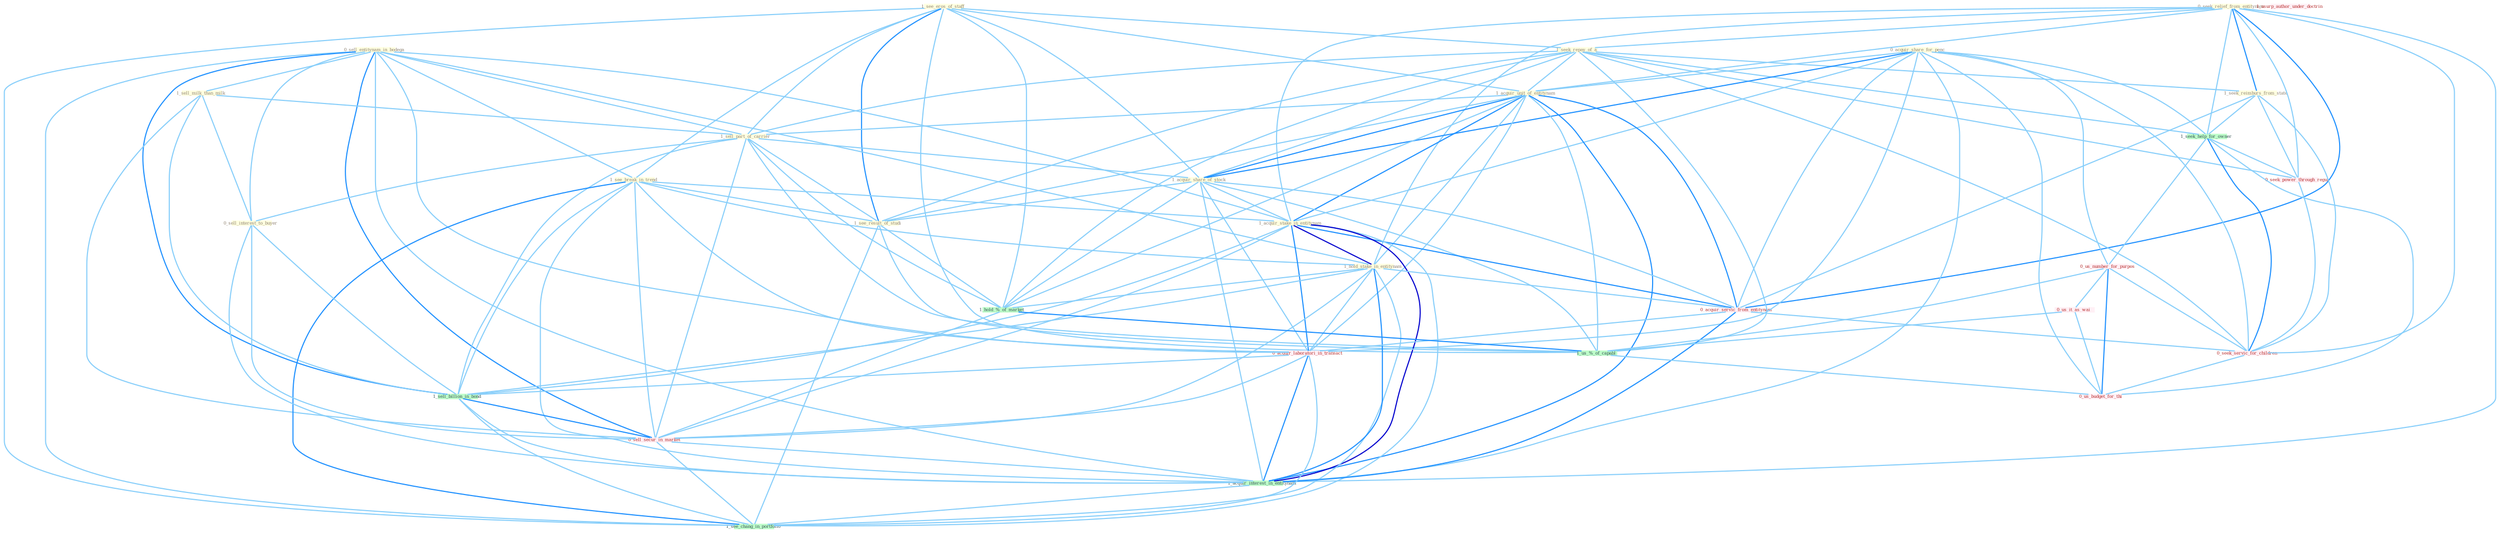 Graph G{ 
    node
    [shape=polygon,style=filled,width=.5,height=.06,color="#BDFCC9",fixedsize=true,fontsize=4,
    fontcolor="#2f4f4f"];
    {node
    [color="#ffffe0", fontcolor="#8b7d6b"] "1_see_eros_of_staff " "0_seek_relief_from_entitynam " "1_seek_repay_of_a " "0_acquir_share_for_penc " "0_sell_entitynam_in_bodega " "1_acquir_unit_of_entitynam " "1_sell_milk_than_milk " "1_sell_part_of_carrier " "1_see_break_in_trend " "1_acquir_share_of_stock " "1_seek_reimburs_from_state " "0_sell_interest_to_buyer " "1_acquir_stake_in_entitynam " "1_see_result_of_studi " "1_hold_stake_in_entitynam "}
{node [color="#fff0f5", fontcolor="#b22222"] "0_acquir_servic_from_entitynam " "0_seek_power_through_regul " "0_us_number_for_purpos " "0_acquir_laboratori_in_transact " "0_us_it_as_wai " "1_usurp_author_under_doctrin " "0_sell_secur_in_market " "0_seek_servic_for_children " "0_us_budget_for_thi "}
edge [color="#B0E2FF"];

	"1_see_eros_of_staff " -- "1_seek_repay_of_a " [w="1", color="#87cefa" ];
	"1_see_eros_of_staff " -- "1_acquir_unit_of_entitynam " [w="1", color="#87cefa" ];
	"1_see_eros_of_staff " -- "1_sell_part_of_carrier " [w="1", color="#87cefa" ];
	"1_see_eros_of_staff " -- "1_see_break_in_trend " [w="1", color="#87cefa" ];
	"1_see_eros_of_staff " -- "1_acquir_share_of_stock " [w="1", color="#87cefa" ];
	"1_see_eros_of_staff " -- "1_see_result_of_studi " [w="2", color="#1e90ff" , len=0.8];
	"1_see_eros_of_staff " -- "1_hold_%_of_market " [w="1", color="#87cefa" ];
	"1_see_eros_of_staff " -- "1_us_%_of_capabl " [w="1", color="#87cefa" ];
	"1_see_eros_of_staff " -- "1_see_chang_in_portfolio " [w="1", color="#87cefa" ];
	"0_seek_relief_from_entitynam " -- "1_seek_repay_of_a " [w="1", color="#87cefa" ];
	"0_seek_relief_from_entitynam " -- "1_acquir_unit_of_entitynam " [w="1", color="#87cefa" ];
	"0_seek_relief_from_entitynam " -- "1_seek_reimburs_from_state " [w="2", color="#1e90ff" , len=0.8];
	"0_seek_relief_from_entitynam " -- "1_acquir_stake_in_entitynam " [w="1", color="#87cefa" ];
	"0_seek_relief_from_entitynam " -- "1_hold_stake_in_entitynam " [w="1", color="#87cefa" ];
	"0_seek_relief_from_entitynam " -- "1_seek_help_for_owner " [w="1", color="#87cefa" ];
	"0_seek_relief_from_entitynam " -- "0_acquir_servic_from_entitynam " [w="2", color="#1e90ff" , len=0.8];
	"0_seek_relief_from_entitynam " -- "0_seek_power_through_regul " [w="1", color="#87cefa" ];
	"0_seek_relief_from_entitynam " -- "1_acquir_interest_in_entitynam " [w="1", color="#87cefa" ];
	"0_seek_relief_from_entitynam " -- "0_seek_servic_for_children " [w="1", color="#87cefa" ];
	"1_seek_repay_of_a " -- "1_acquir_unit_of_entitynam " [w="1", color="#87cefa" ];
	"1_seek_repay_of_a " -- "1_sell_part_of_carrier " [w="1", color="#87cefa" ];
	"1_seek_repay_of_a " -- "1_acquir_share_of_stock " [w="1", color="#87cefa" ];
	"1_seek_repay_of_a " -- "1_seek_reimburs_from_state " [w="1", color="#87cefa" ];
	"1_seek_repay_of_a " -- "1_see_result_of_studi " [w="1", color="#87cefa" ];
	"1_seek_repay_of_a " -- "1_seek_help_for_owner " [w="1", color="#87cefa" ];
	"1_seek_repay_of_a " -- "1_hold_%_of_market " [w="1", color="#87cefa" ];
	"1_seek_repay_of_a " -- "0_seek_power_through_regul " [w="1", color="#87cefa" ];
	"1_seek_repay_of_a " -- "1_us_%_of_capabl " [w="1", color="#87cefa" ];
	"1_seek_repay_of_a " -- "0_seek_servic_for_children " [w="1", color="#87cefa" ];
	"0_acquir_share_for_penc " -- "1_acquir_unit_of_entitynam " [w="1", color="#87cefa" ];
	"0_acquir_share_for_penc " -- "1_acquir_share_of_stock " [w="2", color="#1e90ff" , len=0.8];
	"0_acquir_share_for_penc " -- "1_acquir_stake_in_entitynam " [w="1", color="#87cefa" ];
	"0_acquir_share_for_penc " -- "1_seek_help_for_owner " [w="1", color="#87cefa" ];
	"0_acquir_share_for_penc " -- "0_acquir_servic_from_entitynam " [w="1", color="#87cefa" ];
	"0_acquir_share_for_penc " -- "0_us_number_for_purpos " [w="1", color="#87cefa" ];
	"0_acquir_share_for_penc " -- "0_acquir_laboratori_in_transact " [w="1", color="#87cefa" ];
	"0_acquir_share_for_penc " -- "1_acquir_interest_in_entitynam " [w="1", color="#87cefa" ];
	"0_acquir_share_for_penc " -- "0_seek_servic_for_children " [w="1", color="#87cefa" ];
	"0_acquir_share_for_penc " -- "0_us_budget_for_thi " [w="1", color="#87cefa" ];
	"0_sell_entitynam_in_bodega " -- "1_sell_milk_than_milk " [w="1", color="#87cefa" ];
	"0_sell_entitynam_in_bodega " -- "1_sell_part_of_carrier " [w="1", color="#87cefa" ];
	"0_sell_entitynam_in_bodega " -- "1_see_break_in_trend " [w="1", color="#87cefa" ];
	"0_sell_entitynam_in_bodega " -- "0_sell_interest_to_buyer " [w="1", color="#87cefa" ];
	"0_sell_entitynam_in_bodega " -- "1_acquir_stake_in_entitynam " [w="1", color="#87cefa" ];
	"0_sell_entitynam_in_bodega " -- "1_hold_stake_in_entitynam " [w="1", color="#87cefa" ];
	"0_sell_entitynam_in_bodega " -- "0_acquir_laboratori_in_transact " [w="1", color="#87cefa" ];
	"0_sell_entitynam_in_bodega " -- "1_sell_billion_in_bond " [w="2", color="#1e90ff" , len=0.8];
	"0_sell_entitynam_in_bodega " -- "0_sell_secur_in_market " [w="2", color="#1e90ff" , len=0.8];
	"0_sell_entitynam_in_bodega " -- "1_acquir_interest_in_entitynam " [w="1", color="#87cefa" ];
	"0_sell_entitynam_in_bodega " -- "1_see_chang_in_portfolio " [w="1", color="#87cefa" ];
	"1_acquir_unit_of_entitynam " -- "1_sell_part_of_carrier " [w="1", color="#87cefa" ];
	"1_acquir_unit_of_entitynam " -- "1_acquir_share_of_stock " [w="2", color="#1e90ff" , len=0.8];
	"1_acquir_unit_of_entitynam " -- "1_acquir_stake_in_entitynam " [w="2", color="#1e90ff" , len=0.8];
	"1_acquir_unit_of_entitynam " -- "1_see_result_of_studi " [w="1", color="#87cefa" ];
	"1_acquir_unit_of_entitynam " -- "1_hold_stake_in_entitynam " [w="1", color="#87cefa" ];
	"1_acquir_unit_of_entitynam " -- "0_acquir_servic_from_entitynam " [w="2", color="#1e90ff" , len=0.8];
	"1_acquir_unit_of_entitynam " -- "1_hold_%_of_market " [w="1", color="#87cefa" ];
	"1_acquir_unit_of_entitynam " -- "0_acquir_laboratori_in_transact " [w="1", color="#87cefa" ];
	"1_acquir_unit_of_entitynam " -- "1_us_%_of_capabl " [w="1", color="#87cefa" ];
	"1_acquir_unit_of_entitynam " -- "1_acquir_interest_in_entitynam " [w="2", color="#1e90ff" , len=0.8];
	"1_sell_milk_than_milk " -- "1_sell_part_of_carrier " [w="1", color="#87cefa" ];
	"1_sell_milk_than_milk " -- "0_sell_interest_to_buyer " [w="1", color="#87cefa" ];
	"1_sell_milk_than_milk " -- "1_sell_billion_in_bond " [w="1", color="#87cefa" ];
	"1_sell_milk_than_milk " -- "0_sell_secur_in_market " [w="1", color="#87cefa" ];
	"1_sell_part_of_carrier " -- "1_acquir_share_of_stock " [w="1", color="#87cefa" ];
	"1_sell_part_of_carrier " -- "0_sell_interest_to_buyer " [w="1", color="#87cefa" ];
	"1_sell_part_of_carrier " -- "1_see_result_of_studi " [w="1", color="#87cefa" ];
	"1_sell_part_of_carrier " -- "1_hold_%_of_market " [w="1", color="#87cefa" ];
	"1_sell_part_of_carrier " -- "1_sell_billion_in_bond " [w="1", color="#87cefa" ];
	"1_sell_part_of_carrier " -- "1_us_%_of_capabl " [w="1", color="#87cefa" ];
	"1_sell_part_of_carrier " -- "0_sell_secur_in_market " [w="1", color="#87cefa" ];
	"1_see_break_in_trend " -- "1_acquir_stake_in_entitynam " [w="1", color="#87cefa" ];
	"1_see_break_in_trend " -- "1_see_result_of_studi " [w="1", color="#87cefa" ];
	"1_see_break_in_trend " -- "1_hold_stake_in_entitynam " [w="1", color="#87cefa" ];
	"1_see_break_in_trend " -- "0_acquir_laboratori_in_transact " [w="1", color="#87cefa" ];
	"1_see_break_in_trend " -- "1_sell_billion_in_bond " [w="1", color="#87cefa" ];
	"1_see_break_in_trend " -- "0_sell_secur_in_market " [w="1", color="#87cefa" ];
	"1_see_break_in_trend " -- "1_acquir_interest_in_entitynam " [w="1", color="#87cefa" ];
	"1_see_break_in_trend " -- "1_see_chang_in_portfolio " [w="2", color="#1e90ff" , len=0.8];
	"1_acquir_share_of_stock " -- "1_acquir_stake_in_entitynam " [w="1", color="#87cefa" ];
	"1_acquir_share_of_stock " -- "1_see_result_of_studi " [w="1", color="#87cefa" ];
	"1_acquir_share_of_stock " -- "0_acquir_servic_from_entitynam " [w="1", color="#87cefa" ];
	"1_acquir_share_of_stock " -- "1_hold_%_of_market " [w="1", color="#87cefa" ];
	"1_acquir_share_of_stock " -- "0_acquir_laboratori_in_transact " [w="1", color="#87cefa" ];
	"1_acquir_share_of_stock " -- "1_us_%_of_capabl " [w="1", color="#87cefa" ];
	"1_acquir_share_of_stock " -- "1_acquir_interest_in_entitynam " [w="1", color="#87cefa" ];
	"1_seek_reimburs_from_state " -- "1_seek_help_for_owner " [w="1", color="#87cefa" ];
	"1_seek_reimburs_from_state " -- "0_acquir_servic_from_entitynam " [w="1", color="#87cefa" ];
	"1_seek_reimburs_from_state " -- "0_seek_power_through_regul " [w="1", color="#87cefa" ];
	"1_seek_reimburs_from_state " -- "0_seek_servic_for_children " [w="1", color="#87cefa" ];
	"0_sell_interest_to_buyer " -- "1_sell_billion_in_bond " [w="1", color="#87cefa" ];
	"0_sell_interest_to_buyer " -- "0_sell_secur_in_market " [w="1", color="#87cefa" ];
	"0_sell_interest_to_buyer " -- "1_acquir_interest_in_entitynam " [w="1", color="#87cefa" ];
	"1_acquir_stake_in_entitynam " -- "1_hold_stake_in_entitynam " [w="3", color="#0000cd" , len=0.6];
	"1_acquir_stake_in_entitynam " -- "0_acquir_servic_from_entitynam " [w="2", color="#1e90ff" , len=0.8];
	"1_acquir_stake_in_entitynam " -- "0_acquir_laboratori_in_transact " [w="2", color="#1e90ff" , len=0.8];
	"1_acquir_stake_in_entitynam " -- "1_sell_billion_in_bond " [w="1", color="#87cefa" ];
	"1_acquir_stake_in_entitynam " -- "0_sell_secur_in_market " [w="1", color="#87cefa" ];
	"1_acquir_stake_in_entitynam " -- "1_acquir_interest_in_entitynam " [w="3", color="#0000cd" , len=0.6];
	"1_acquir_stake_in_entitynam " -- "1_see_chang_in_portfolio " [w="1", color="#87cefa" ];
	"1_see_result_of_studi " -- "1_hold_%_of_market " [w="1", color="#87cefa" ];
	"1_see_result_of_studi " -- "1_us_%_of_capabl " [w="1", color="#87cefa" ];
	"1_see_result_of_studi " -- "1_see_chang_in_portfolio " [w="1", color="#87cefa" ];
	"1_hold_stake_in_entitynam " -- "0_acquir_servic_from_entitynam " [w="1", color="#87cefa" ];
	"1_hold_stake_in_entitynam " -- "1_hold_%_of_market " [w="1", color="#87cefa" ];
	"1_hold_stake_in_entitynam " -- "0_acquir_laboratori_in_transact " [w="1", color="#87cefa" ];
	"1_hold_stake_in_entitynam " -- "1_sell_billion_in_bond " [w="1", color="#87cefa" ];
	"1_hold_stake_in_entitynam " -- "0_sell_secur_in_market " [w="1", color="#87cefa" ];
	"1_hold_stake_in_entitynam " -- "1_acquir_interest_in_entitynam " [w="2", color="#1e90ff" , len=0.8];
	"1_hold_stake_in_entitynam " -- "1_see_chang_in_portfolio " [w="1", color="#87cefa" ];
	"1_seek_help_for_owner " -- "0_seek_power_through_regul " [w="1", color="#87cefa" ];
	"1_seek_help_for_owner " -- "0_us_number_for_purpos " [w="1", color="#87cefa" ];
	"1_seek_help_for_owner " -- "0_seek_servic_for_children " [w="2", color="#1e90ff" , len=0.8];
	"1_seek_help_for_owner " -- "0_us_budget_for_thi " [w="1", color="#87cefa" ];
	"0_acquir_servic_from_entitynam " -- "0_acquir_laboratori_in_transact " [w="1", color="#87cefa" ];
	"0_acquir_servic_from_entitynam " -- "1_acquir_interest_in_entitynam " [w="2", color="#1e90ff" , len=0.8];
	"0_acquir_servic_from_entitynam " -- "0_seek_servic_for_children " [w="1", color="#87cefa" ];
	"1_hold_%_of_market " -- "1_us_%_of_capabl " [w="2", color="#1e90ff" , len=0.8];
	"1_hold_%_of_market " -- "0_sell_secur_in_market " [w="1", color="#87cefa" ];
	"0_seek_power_through_regul " -- "0_seek_servic_for_children " [w="1", color="#87cefa" ];
	"0_us_number_for_purpos " -- "0_us_it_as_wai " [w="1", color="#87cefa" ];
	"0_us_number_for_purpos " -- "1_us_%_of_capabl " [w="1", color="#87cefa" ];
	"0_us_number_for_purpos " -- "0_seek_servic_for_children " [w="1", color="#87cefa" ];
	"0_us_number_for_purpos " -- "0_us_budget_for_thi " [w="2", color="#1e90ff" , len=0.8];
	"0_acquir_laboratori_in_transact " -- "1_sell_billion_in_bond " [w="1", color="#87cefa" ];
	"0_acquir_laboratori_in_transact " -- "0_sell_secur_in_market " [w="1", color="#87cefa" ];
	"0_acquir_laboratori_in_transact " -- "1_acquir_interest_in_entitynam " [w="2", color="#1e90ff" , len=0.8];
	"0_acquir_laboratori_in_transact " -- "1_see_chang_in_portfolio " [w="1", color="#87cefa" ];
	"1_sell_billion_in_bond " -- "0_sell_secur_in_market " [w="2", color="#1e90ff" , len=0.8];
	"1_sell_billion_in_bond " -- "1_acquir_interest_in_entitynam " [w="1", color="#87cefa" ];
	"1_sell_billion_in_bond " -- "1_see_chang_in_portfolio " [w="1", color="#87cefa" ];
	"0_us_it_as_wai " -- "1_us_%_of_capabl " [w="1", color="#87cefa" ];
	"0_us_it_as_wai " -- "0_us_budget_for_thi " [w="1", color="#87cefa" ];
	"1_us_%_of_capabl " -- "0_us_budget_for_thi " [w="1", color="#87cefa" ];
	"0_sell_secur_in_market " -- "1_acquir_interest_in_entitynam " [w="1", color="#87cefa" ];
	"0_sell_secur_in_market " -- "1_see_chang_in_portfolio " [w="1", color="#87cefa" ];
	"1_acquir_interest_in_entitynam " -- "1_see_chang_in_portfolio " [w="1", color="#87cefa" ];
	"0_seek_servic_for_children " -- "0_us_budget_for_thi " [w="1", color="#87cefa" ];
}